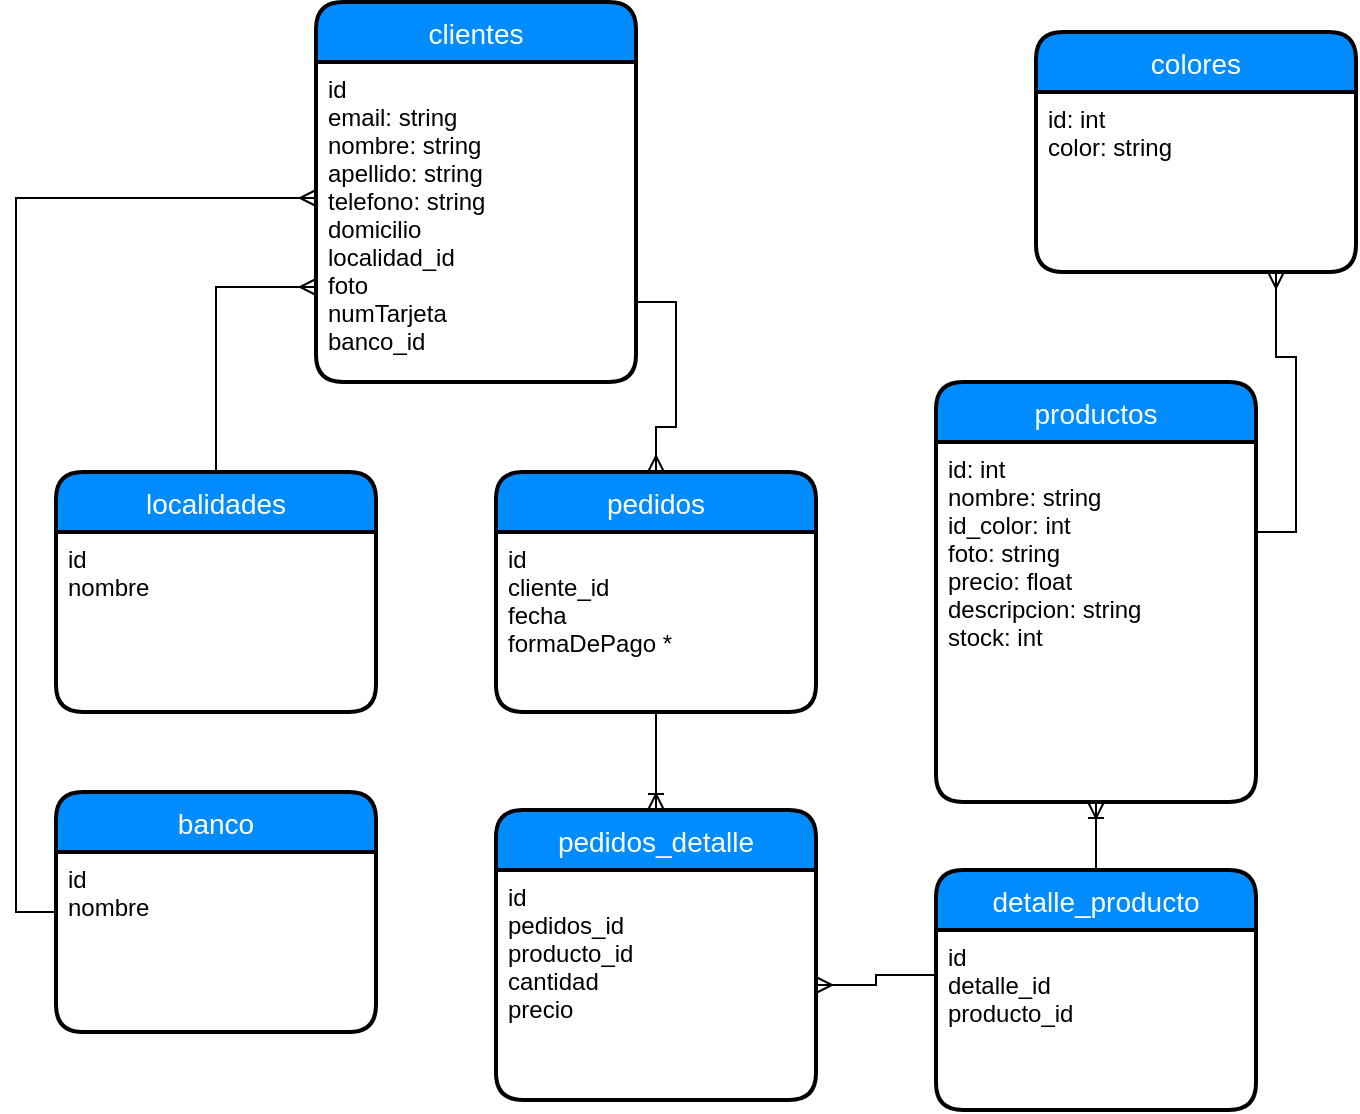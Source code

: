 <mxfile version="10.7.6" type="device"><diagram id="rtNLw7En62EY3c3vyszZ" name="Page-1"><mxGraphModel dx="840" dy="491" grid="1" gridSize="10" guides="1" tooltips="1" connect="1" arrows="1" fold="1" page="1" pageScale="1" pageWidth="827" pageHeight="1169" math="0" shadow="0"><root><mxCell id="0"/><mxCell id="1" parent="0"/><mxCell id="ZqXi9dX4QwRlsnqrLCIF-4" value="clientes" style="swimlane;childLayout=stackLayout;horizontal=1;startSize=30;horizontalStack=0;fillColor=#008cff;fontColor=#FFFFFF;rounded=1;fontSize=14;fontStyle=0;strokeWidth=2;resizeParent=0;resizeLast=1;shadow=0;dashed=0;align=center;" parent="1" vertex="1"><mxGeometry x="210" y="35" width="160" height="190" as="geometry"/></mxCell><mxCell id="ZqXi9dX4QwRlsnqrLCIF-5" value="id&#xA;email: string&#xA;nombre: string&#xA;apellido: string&#xA;telefono: string&#xA;domicilio&#xA;localidad_id&#xA;foto&#xA;numTarjeta&#xA;banco_id&#xA;&#xA;" style="align=left;strokeColor=none;fillColor=none;spacingLeft=4;fontSize=12;verticalAlign=top;resizable=0;rotatable=0;part=1;" parent="ZqXi9dX4QwRlsnqrLCIF-4" vertex="1"><mxGeometry y="30" width="160" height="160" as="geometry"/></mxCell><mxCell id="ZqXi9dX4QwRlsnqrLCIF-21" value="" style="fontSize=12;html=1;endArrow=ERoneToMany;entryX=0.5;entryY=1;entryDx=0;entryDy=0;edgeStyle=orthogonalEdgeStyle;exitX=0.5;exitY=0;exitDx=0;exitDy=0;" parent="1" source="ZqXi9dX4QwRlsnqrLCIF-43" target="ZqXi9dX4QwRlsnqrLCIF-9" edge="1"><mxGeometry width="100" height="100" relative="1" as="geometry"><mxPoint x="610" y="480" as="sourcePoint"/><mxPoint x="170" y="210" as="targetPoint"/></mxGeometry></mxCell><mxCell id="oYduKZ8v7j70gbmCMYRP-4" style="edgeStyle=orthogonalEdgeStyle;rounded=0;orthogonalLoop=1;jettySize=auto;html=1;exitX=0.5;exitY=0;exitDx=0;exitDy=0;entryX=0;entryY=0.75;entryDx=0;entryDy=0;endArrow=ERmany;endFill=0;" edge="1" parent="1" source="ZqXi9dX4QwRlsnqrLCIF-28" target="ZqXi9dX4QwRlsnqrLCIF-4"><mxGeometry relative="1" as="geometry"/></mxCell><mxCell id="ZqXi9dX4QwRlsnqrLCIF-28" value="localidades" style="swimlane;childLayout=stackLayout;horizontal=1;startSize=30;horizontalStack=0;fillColor=#008cff;fontColor=#FFFFFF;rounded=1;fontSize=14;fontStyle=0;strokeWidth=2;resizeParent=0;resizeLast=1;shadow=0;dashed=0;align=center;" parent="1" vertex="1"><mxGeometry x="80" y="270" width="160" height="120" as="geometry"/></mxCell><mxCell id="ZqXi9dX4QwRlsnqrLCIF-29" value="id&#xA;nombre&#xA;" style="align=left;strokeColor=none;fillColor=none;spacingLeft=4;fontSize=12;verticalAlign=top;resizable=0;rotatable=0;part=1;" parent="ZqXi9dX4QwRlsnqrLCIF-28" vertex="1"><mxGeometry y="30" width="160" height="90" as="geometry"/></mxCell><mxCell id="oYduKZ8v7j70gbmCMYRP-5" style="edgeStyle=orthogonalEdgeStyle;rounded=0;orthogonalLoop=1;jettySize=auto;html=1;exitX=0;exitY=0.5;exitDx=0;exitDy=0;entryX=0;entryY=0.425;entryDx=0;entryDy=0;entryPerimeter=0;endArrow=ERmany;endFill=0;" edge="1" parent="1" source="ZqXi9dX4QwRlsnqrLCIF-32" target="ZqXi9dX4QwRlsnqrLCIF-5"><mxGeometry relative="1" as="geometry"/></mxCell><mxCell id="ZqXi9dX4QwRlsnqrLCIF-32" value="banco" style="swimlane;childLayout=stackLayout;horizontal=1;startSize=30;horizontalStack=0;fillColor=#008cff;fontColor=#FFFFFF;rounded=1;fontSize=14;fontStyle=0;strokeWidth=2;resizeParent=0;resizeLast=1;shadow=0;dashed=0;align=center;" parent="1" vertex="1"><mxGeometry x="80" y="430" width="160" height="120" as="geometry"/></mxCell><mxCell id="ZqXi9dX4QwRlsnqrLCIF-33" value="id&#xA;nombre&#xA;" style="align=left;strokeColor=none;fillColor=none;spacingLeft=4;fontSize=12;verticalAlign=top;resizable=0;rotatable=0;part=1;" parent="ZqXi9dX4QwRlsnqrLCIF-32" vertex="1"><mxGeometry y="30" width="160" height="90" as="geometry"/></mxCell><mxCell id="ZqXi9dX4QwRlsnqrLCIF-37" value="pedidos" style="swimlane;childLayout=stackLayout;horizontal=1;startSize=30;horizontalStack=0;fillColor=#008cff;fontColor=#FFFFFF;rounded=1;fontSize=14;fontStyle=0;strokeWidth=2;resizeParent=0;resizeLast=1;shadow=0;dashed=0;align=center;" parent="1" vertex="1"><mxGeometry x="300" y="270" width="160" height="120" as="geometry"/></mxCell><mxCell id="ZqXi9dX4QwRlsnqrLCIF-38" value="id&#xA;cliente_id&#xA;fecha&#xA;formaDePago *&#xA;" style="align=left;strokeColor=none;fillColor=none;spacingLeft=4;fontSize=12;verticalAlign=top;resizable=0;rotatable=0;part=1;" parent="ZqXi9dX4QwRlsnqrLCIF-37" vertex="1"><mxGeometry y="30" width="160" height="90" as="geometry"/></mxCell><mxCell id="ZqXi9dX4QwRlsnqrLCIF-39" value="pedidos_detalle" style="swimlane;childLayout=stackLayout;horizontal=1;startSize=30;horizontalStack=0;fillColor=#008cff;fontColor=#FFFFFF;rounded=1;fontSize=14;fontStyle=0;strokeWidth=2;resizeParent=0;resizeLast=1;shadow=0;dashed=0;align=center;" parent="1" vertex="1"><mxGeometry x="300" y="439" width="160" height="145" as="geometry"/></mxCell><mxCell id="ZqXi9dX4QwRlsnqrLCIF-40" value="id&#xA;pedidos_id&#xA;producto_id&#xA;cantidad&#xA;precio&#xA;" style="align=left;strokeColor=none;fillColor=none;spacingLeft=4;fontSize=12;verticalAlign=top;resizable=0;rotatable=0;part=1;" parent="ZqXi9dX4QwRlsnqrLCIF-39" vertex="1"><mxGeometry y="30" width="160" height="115" as="geometry"/></mxCell><mxCell id="ZqXi9dX4QwRlsnqrLCIF-42" value="" style="fontSize=12;html=1;endArrow=ERoneToMany;entryX=0.5;entryY=0;entryDx=0;entryDy=0;exitX=0.5;exitY=1;exitDx=0;exitDy=0;" parent="1" source="ZqXi9dX4QwRlsnqrLCIF-38" target="ZqXi9dX4QwRlsnqrLCIF-39" edge="1"><mxGeometry width="100" height="100" relative="1" as="geometry"><mxPoint x="330" y="500" as="sourcePoint"/><mxPoint x="430" y="400" as="targetPoint"/></mxGeometry></mxCell><mxCell id="ZqXi9dX4QwRlsnqrLCIF-43" value="detalle_producto" style="swimlane;childLayout=stackLayout;horizontal=1;startSize=30;horizontalStack=0;fillColor=#008cff;fontColor=#FFFFFF;rounded=1;fontSize=14;fontStyle=0;strokeWidth=2;resizeParent=0;resizeLast=1;shadow=0;dashed=0;align=center;" parent="1" vertex="1"><mxGeometry x="520" y="469" width="160" height="120" as="geometry"/></mxCell><mxCell id="ZqXi9dX4QwRlsnqrLCIF-44" value="id&#xA;detalle_id&#xA;producto_id&#xA;" style="align=left;strokeColor=none;fillColor=none;spacingLeft=4;fontSize=12;verticalAlign=top;resizable=0;rotatable=0;part=1;" parent="ZqXi9dX4QwRlsnqrLCIF-43" vertex="1"><mxGeometry y="30" width="160" height="90" as="geometry"/></mxCell><mxCell id="VPc8Ix_Qpr9Vf8INBw1U-2" value="colores" style="swimlane;childLayout=stackLayout;horizontal=1;startSize=30;horizontalStack=0;fillColor=#008cff;fontColor=#FFFFFF;rounded=1;fontSize=14;fontStyle=0;strokeWidth=2;resizeParent=0;resizeLast=1;shadow=0;dashed=0;align=center;" parent="1" vertex="1"><mxGeometry x="570" y="50" width="160" height="120" as="geometry"/></mxCell><mxCell id="VPc8Ix_Qpr9Vf8INBw1U-3" value="id: int&#xA;color: string&#xA;" style="align=left;strokeColor=none;fillColor=none;spacingLeft=4;fontSize=12;verticalAlign=top;resizable=0;rotatable=0;part=1;" parent="VPc8Ix_Qpr9Vf8INBw1U-2" vertex="1"><mxGeometry y="30" width="160" height="90" as="geometry"/></mxCell><mxCell id="ZqXi9dX4QwRlsnqrLCIF-8" value="productos" style="swimlane;childLayout=stackLayout;horizontal=1;startSize=30;horizontalStack=0;fillColor=#008cff;fontColor=#FFFFFF;rounded=1;fontSize=14;fontStyle=0;strokeWidth=2;resizeParent=0;resizeLast=1;shadow=0;dashed=0;align=center;" parent="1" vertex="1"><mxGeometry x="520" y="225" width="160" height="210" as="geometry"/></mxCell><mxCell id="ZqXi9dX4QwRlsnqrLCIF-9" value="id: int&#xA;nombre: string&#xA;id_color: int&#xA;foto: string&#xA;precio: float&#xA;descripcion: string&#xA;stock: int&#xA;&#xA;" style="align=left;strokeColor=none;fillColor=none;spacingLeft=4;fontSize=12;verticalAlign=top;resizable=0;rotatable=0;part=1;" parent="ZqXi9dX4QwRlsnqrLCIF-8" vertex="1"><mxGeometry y="30" width="160" height="180" as="geometry"/></mxCell><mxCell id="VPc8Ix_Qpr9Vf8INBw1U-4" style="edgeStyle=orthogonalEdgeStyle;rounded=0;orthogonalLoop=1;jettySize=auto;html=1;exitX=1;exitY=0.25;exitDx=0;exitDy=0;entryX=0.75;entryY=1;entryDx=0;entryDy=0;endArrow=ERmany;endFill=0;" parent="1" source="ZqXi9dX4QwRlsnqrLCIF-9" target="VPc8Ix_Qpr9Vf8INBw1U-3" edge="1"><mxGeometry relative="1" as="geometry"/></mxCell><mxCell id="oYduKZ8v7j70gbmCMYRP-3" style="edgeStyle=orthogonalEdgeStyle;rounded=0;orthogonalLoop=1;jettySize=auto;html=1;exitX=1;exitY=0.75;exitDx=0;exitDy=0;endArrow=ERmany;endFill=0;" edge="1" parent="1" source="ZqXi9dX4QwRlsnqrLCIF-5" target="ZqXi9dX4QwRlsnqrLCIF-37"><mxGeometry relative="1" as="geometry"/></mxCell><mxCell id="oYduKZ8v7j70gbmCMYRP-6" style="edgeStyle=orthogonalEdgeStyle;rounded=0;orthogonalLoop=1;jettySize=auto;html=1;exitX=0;exitY=0.25;exitDx=0;exitDy=0;endArrow=ERmany;endFill=0;" edge="1" parent="1" source="ZqXi9dX4QwRlsnqrLCIF-44" target="ZqXi9dX4QwRlsnqrLCIF-40"><mxGeometry relative="1" as="geometry"/></mxCell></root></mxGraphModel></diagram></mxfile>
